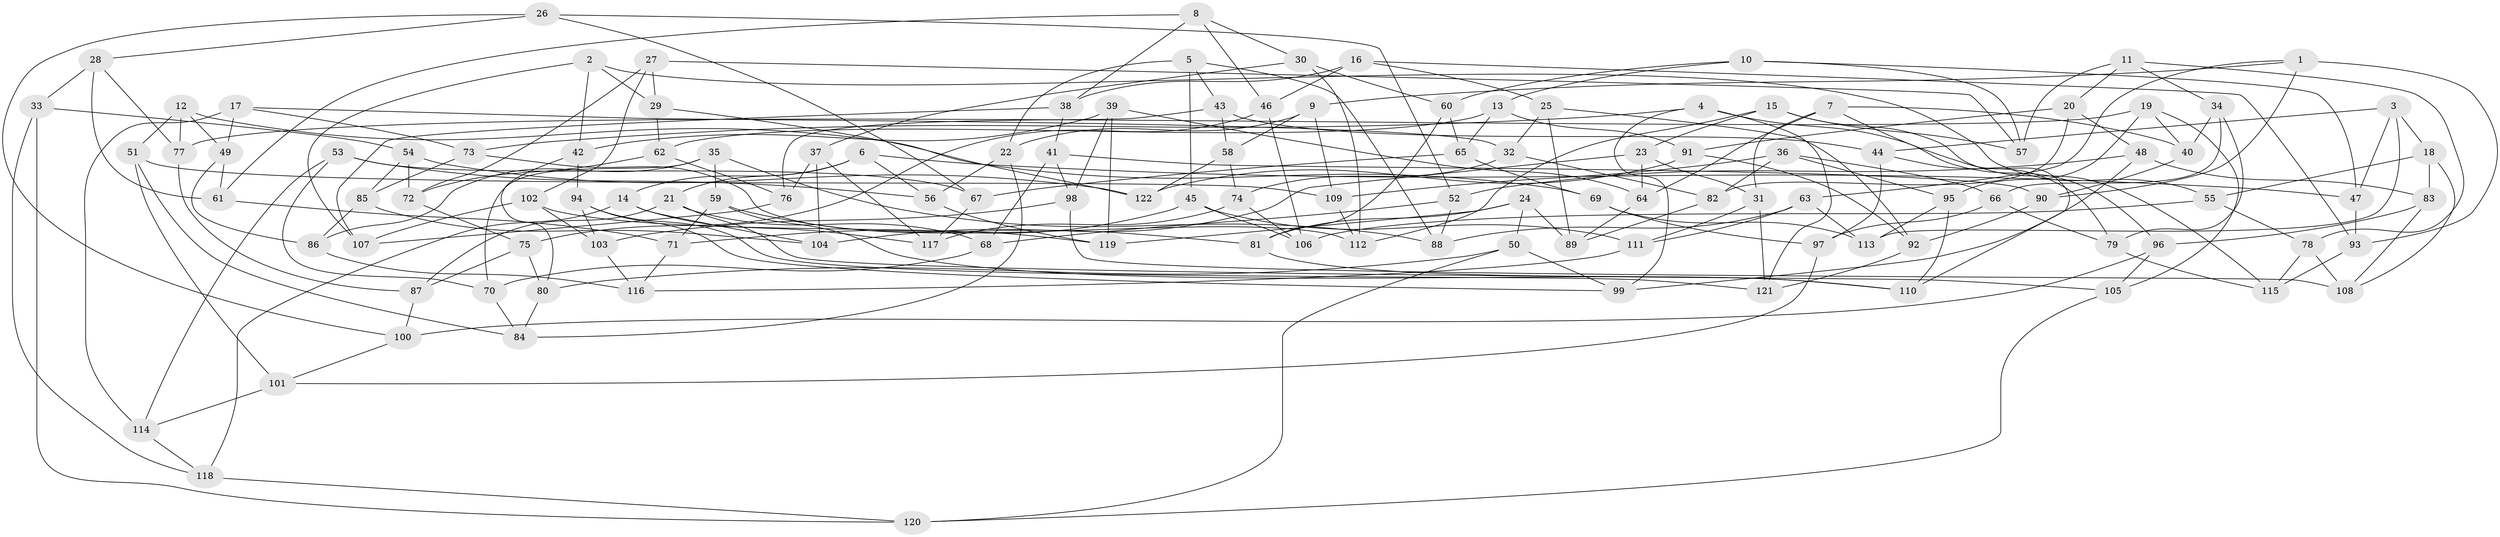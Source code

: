 // coarse degree distribution, {6: 0.5263157894736842, 4: 0.39473684210526316, 5: 0.07894736842105263}
// Generated by graph-tools (version 1.1) at 2025/52/02/27/25 19:52:34]
// undirected, 122 vertices, 244 edges
graph export_dot {
graph [start="1"]
  node [color=gray90,style=filled];
  1;
  2;
  3;
  4;
  5;
  6;
  7;
  8;
  9;
  10;
  11;
  12;
  13;
  14;
  15;
  16;
  17;
  18;
  19;
  20;
  21;
  22;
  23;
  24;
  25;
  26;
  27;
  28;
  29;
  30;
  31;
  32;
  33;
  34;
  35;
  36;
  37;
  38;
  39;
  40;
  41;
  42;
  43;
  44;
  45;
  46;
  47;
  48;
  49;
  50;
  51;
  52;
  53;
  54;
  55;
  56;
  57;
  58;
  59;
  60;
  61;
  62;
  63;
  64;
  65;
  66;
  67;
  68;
  69;
  70;
  71;
  72;
  73;
  74;
  75;
  76;
  77;
  78;
  79;
  80;
  81;
  82;
  83;
  84;
  85;
  86;
  87;
  88;
  89;
  90;
  91;
  92;
  93;
  94;
  95;
  96;
  97;
  98;
  99;
  100;
  101;
  102;
  103;
  104;
  105;
  106;
  107;
  108;
  109;
  110;
  111;
  112;
  113;
  114;
  115;
  116;
  117;
  118;
  119;
  120;
  121;
  122;
  1 -- 9;
  1 -- 93;
  1 -- 63;
  1 -- 90;
  2 -- 42;
  2 -- 107;
  2 -- 55;
  2 -- 29;
  3 -- 47;
  3 -- 113;
  3 -- 18;
  3 -- 44;
  4 -- 96;
  4 -- 121;
  4 -- 99;
  4 -- 73;
  5 -- 22;
  5 -- 88;
  5 -- 43;
  5 -- 45;
  6 -- 56;
  6 -- 47;
  6 -- 21;
  6 -- 14;
  7 -- 31;
  7 -- 40;
  7 -- 110;
  7 -- 64;
  8 -- 30;
  8 -- 46;
  8 -- 38;
  8 -- 61;
  9 -- 109;
  9 -- 58;
  9 -- 22;
  10 -- 47;
  10 -- 60;
  10 -- 57;
  10 -- 13;
  11 -- 78;
  11 -- 34;
  11 -- 20;
  11 -- 57;
  12 -- 49;
  12 -- 77;
  12 -- 69;
  12 -- 51;
  13 -- 62;
  13 -- 65;
  13 -- 91;
  14 -- 117;
  14 -- 118;
  14 -- 104;
  15 -- 23;
  15 -- 115;
  15 -- 57;
  15 -- 112;
  16 -- 93;
  16 -- 46;
  16 -- 25;
  16 -- 38;
  17 -- 49;
  17 -- 114;
  17 -- 32;
  17 -- 73;
  18 -- 108;
  18 -- 83;
  18 -- 55;
  19 -- 77;
  19 -- 105;
  19 -- 40;
  19 -- 95;
  20 -- 82;
  20 -- 91;
  20 -- 48;
  21 -- 87;
  21 -- 68;
  21 -- 105;
  22 -- 84;
  22 -- 56;
  23 -- 31;
  23 -- 64;
  23 -- 104;
  24 -- 50;
  24 -- 89;
  24 -- 119;
  24 -- 81;
  25 -- 89;
  25 -- 92;
  25 -- 32;
  26 -- 52;
  26 -- 100;
  26 -- 67;
  26 -- 28;
  27 -- 57;
  27 -- 29;
  27 -- 102;
  27 -- 72;
  28 -- 77;
  28 -- 33;
  28 -- 61;
  29 -- 62;
  29 -- 122;
  30 -- 112;
  30 -- 37;
  30 -- 60;
  31 -- 121;
  31 -- 111;
  32 -- 82;
  32 -- 74;
  33 -- 54;
  33 -- 120;
  33 -- 118;
  34 -- 66;
  34 -- 40;
  34 -- 79;
  35 -- 59;
  35 -- 70;
  35 -- 86;
  35 -- 88;
  36 -- 109;
  36 -- 82;
  36 -- 95;
  36 -- 66;
  37 -- 76;
  37 -- 104;
  37 -- 117;
  38 -- 107;
  38 -- 41;
  39 -- 98;
  39 -- 64;
  39 -- 42;
  39 -- 119;
  40 -- 90;
  41 -- 90;
  41 -- 98;
  41 -- 68;
  42 -- 80;
  42 -- 94;
  43 -- 44;
  43 -- 58;
  43 -- 76;
  44 -- 97;
  44 -- 79;
  45 -- 106;
  45 -- 111;
  45 -- 71;
  46 -- 106;
  46 -- 75;
  47 -- 93;
  48 -- 99;
  48 -- 83;
  48 -- 52;
  49 -- 86;
  49 -- 61;
  50 -- 120;
  50 -- 80;
  50 -- 99;
  51 -- 109;
  51 -- 101;
  51 -- 84;
  52 -- 88;
  52 -- 68;
  53 -- 67;
  53 -- 56;
  53 -- 114;
  53 -- 70;
  54 -- 72;
  54 -- 122;
  54 -- 85;
  55 -- 106;
  55 -- 78;
  56 -- 119;
  58 -- 122;
  58 -- 74;
  59 -- 71;
  59 -- 81;
  59 -- 110;
  60 -- 65;
  60 -- 81;
  61 -- 71;
  62 -- 76;
  62 -- 72;
  63 -- 111;
  63 -- 88;
  63 -- 113;
  64 -- 89;
  65 -- 69;
  65 -- 67;
  66 -- 79;
  66 -- 97;
  67 -- 117;
  68 -- 70;
  69 -- 97;
  69 -- 113;
  70 -- 84;
  71 -- 116;
  72 -- 75;
  73 -- 112;
  73 -- 85;
  74 -- 106;
  74 -- 117;
  75 -- 80;
  75 -- 87;
  76 -- 107;
  77 -- 87;
  78 -- 108;
  78 -- 115;
  79 -- 115;
  80 -- 84;
  81 -- 110;
  82 -- 89;
  83 -- 108;
  83 -- 96;
  85 -- 86;
  85 -- 104;
  86 -- 116;
  87 -- 100;
  90 -- 92;
  91 -- 122;
  91 -- 92;
  92 -- 121;
  93 -- 115;
  94 -- 121;
  94 -- 99;
  94 -- 103;
  95 -- 113;
  95 -- 110;
  96 -- 100;
  96 -- 105;
  97 -- 101;
  98 -- 103;
  98 -- 108;
  100 -- 101;
  101 -- 114;
  102 -- 107;
  102 -- 103;
  102 -- 119;
  103 -- 116;
  105 -- 120;
  109 -- 112;
  111 -- 116;
  114 -- 118;
  118 -- 120;
}
